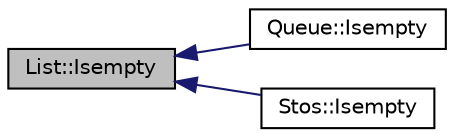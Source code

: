 digraph "List::Isempty"
{
  edge [fontname="Helvetica",fontsize="10",labelfontname="Helvetica",labelfontsize="10"];
  node [fontname="Helvetica",fontsize="10",shape=record];
  rankdir="LR";
  Node1 [label="List::Isempty",height=0.2,width=0.4,color="black", fillcolor="grey75", style="filled" fontcolor="black"];
  Node1 -> Node2 [dir="back",color="midnightblue",fontsize="10",style="solid",fontname="Helvetica"];
  Node2 [label="Queue::Isempty",height=0.2,width=0.4,color="black", fillcolor="white", style="filled",URL="$class_queue.html#ae671ac7c20b47b9a57eb008e1b946bfe"];
  Node1 -> Node3 [dir="back",color="midnightblue",fontsize="10",style="solid",fontname="Helvetica"];
  Node3 [label="Stos::Isempty",height=0.2,width=0.4,color="black", fillcolor="white", style="filled",URL="$class_stos.html#a8e559abb36abb64c458bdc281e273cba"];
}

